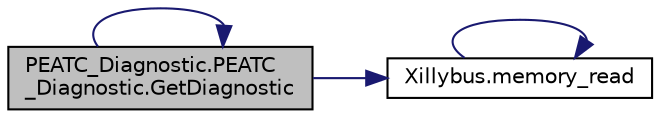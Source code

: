 digraph "PEATC_Diagnostic.PEATC_Diagnostic.GetDiagnostic"
{
 // LATEX_PDF_SIZE
  edge [fontname="Helvetica",fontsize="10",labelfontname="Helvetica",labelfontsize="10"];
  node [fontname="Helvetica",fontsize="10",shape=record];
  rankdir="LR";
  Node1 [label="PEATC_Diagnostic.PEATC\l_Diagnostic.GetDiagnostic",height=0.2,width=0.4,color="black", fillcolor="grey75", style="filled", fontcolor="black",tooltip="Lee el archivo de Xillybus donde se encientra el diagnostico retornado por la red neuronal."];
  Node1 -> Node1 [color="midnightblue",fontsize="10",style="solid",fontname="Helvetica"];
  Node1 -> Node2 [color="midnightblue",fontsize="10",style="solid",fontname="Helvetica"];
  Node2 [label="Xillybus.memory_read",height=0.2,width=0.4,color="black", fillcolor="white", style="filled",URL="$namespace_xillybus.html#a2e0b8ac9f0c88adf2f067740b766988b",tooltip="reads bytes from a rc2f memory file"];
  Node2 -> Node2 [color="midnightblue",fontsize="10",style="solid",fontname="Helvetica"];
}

